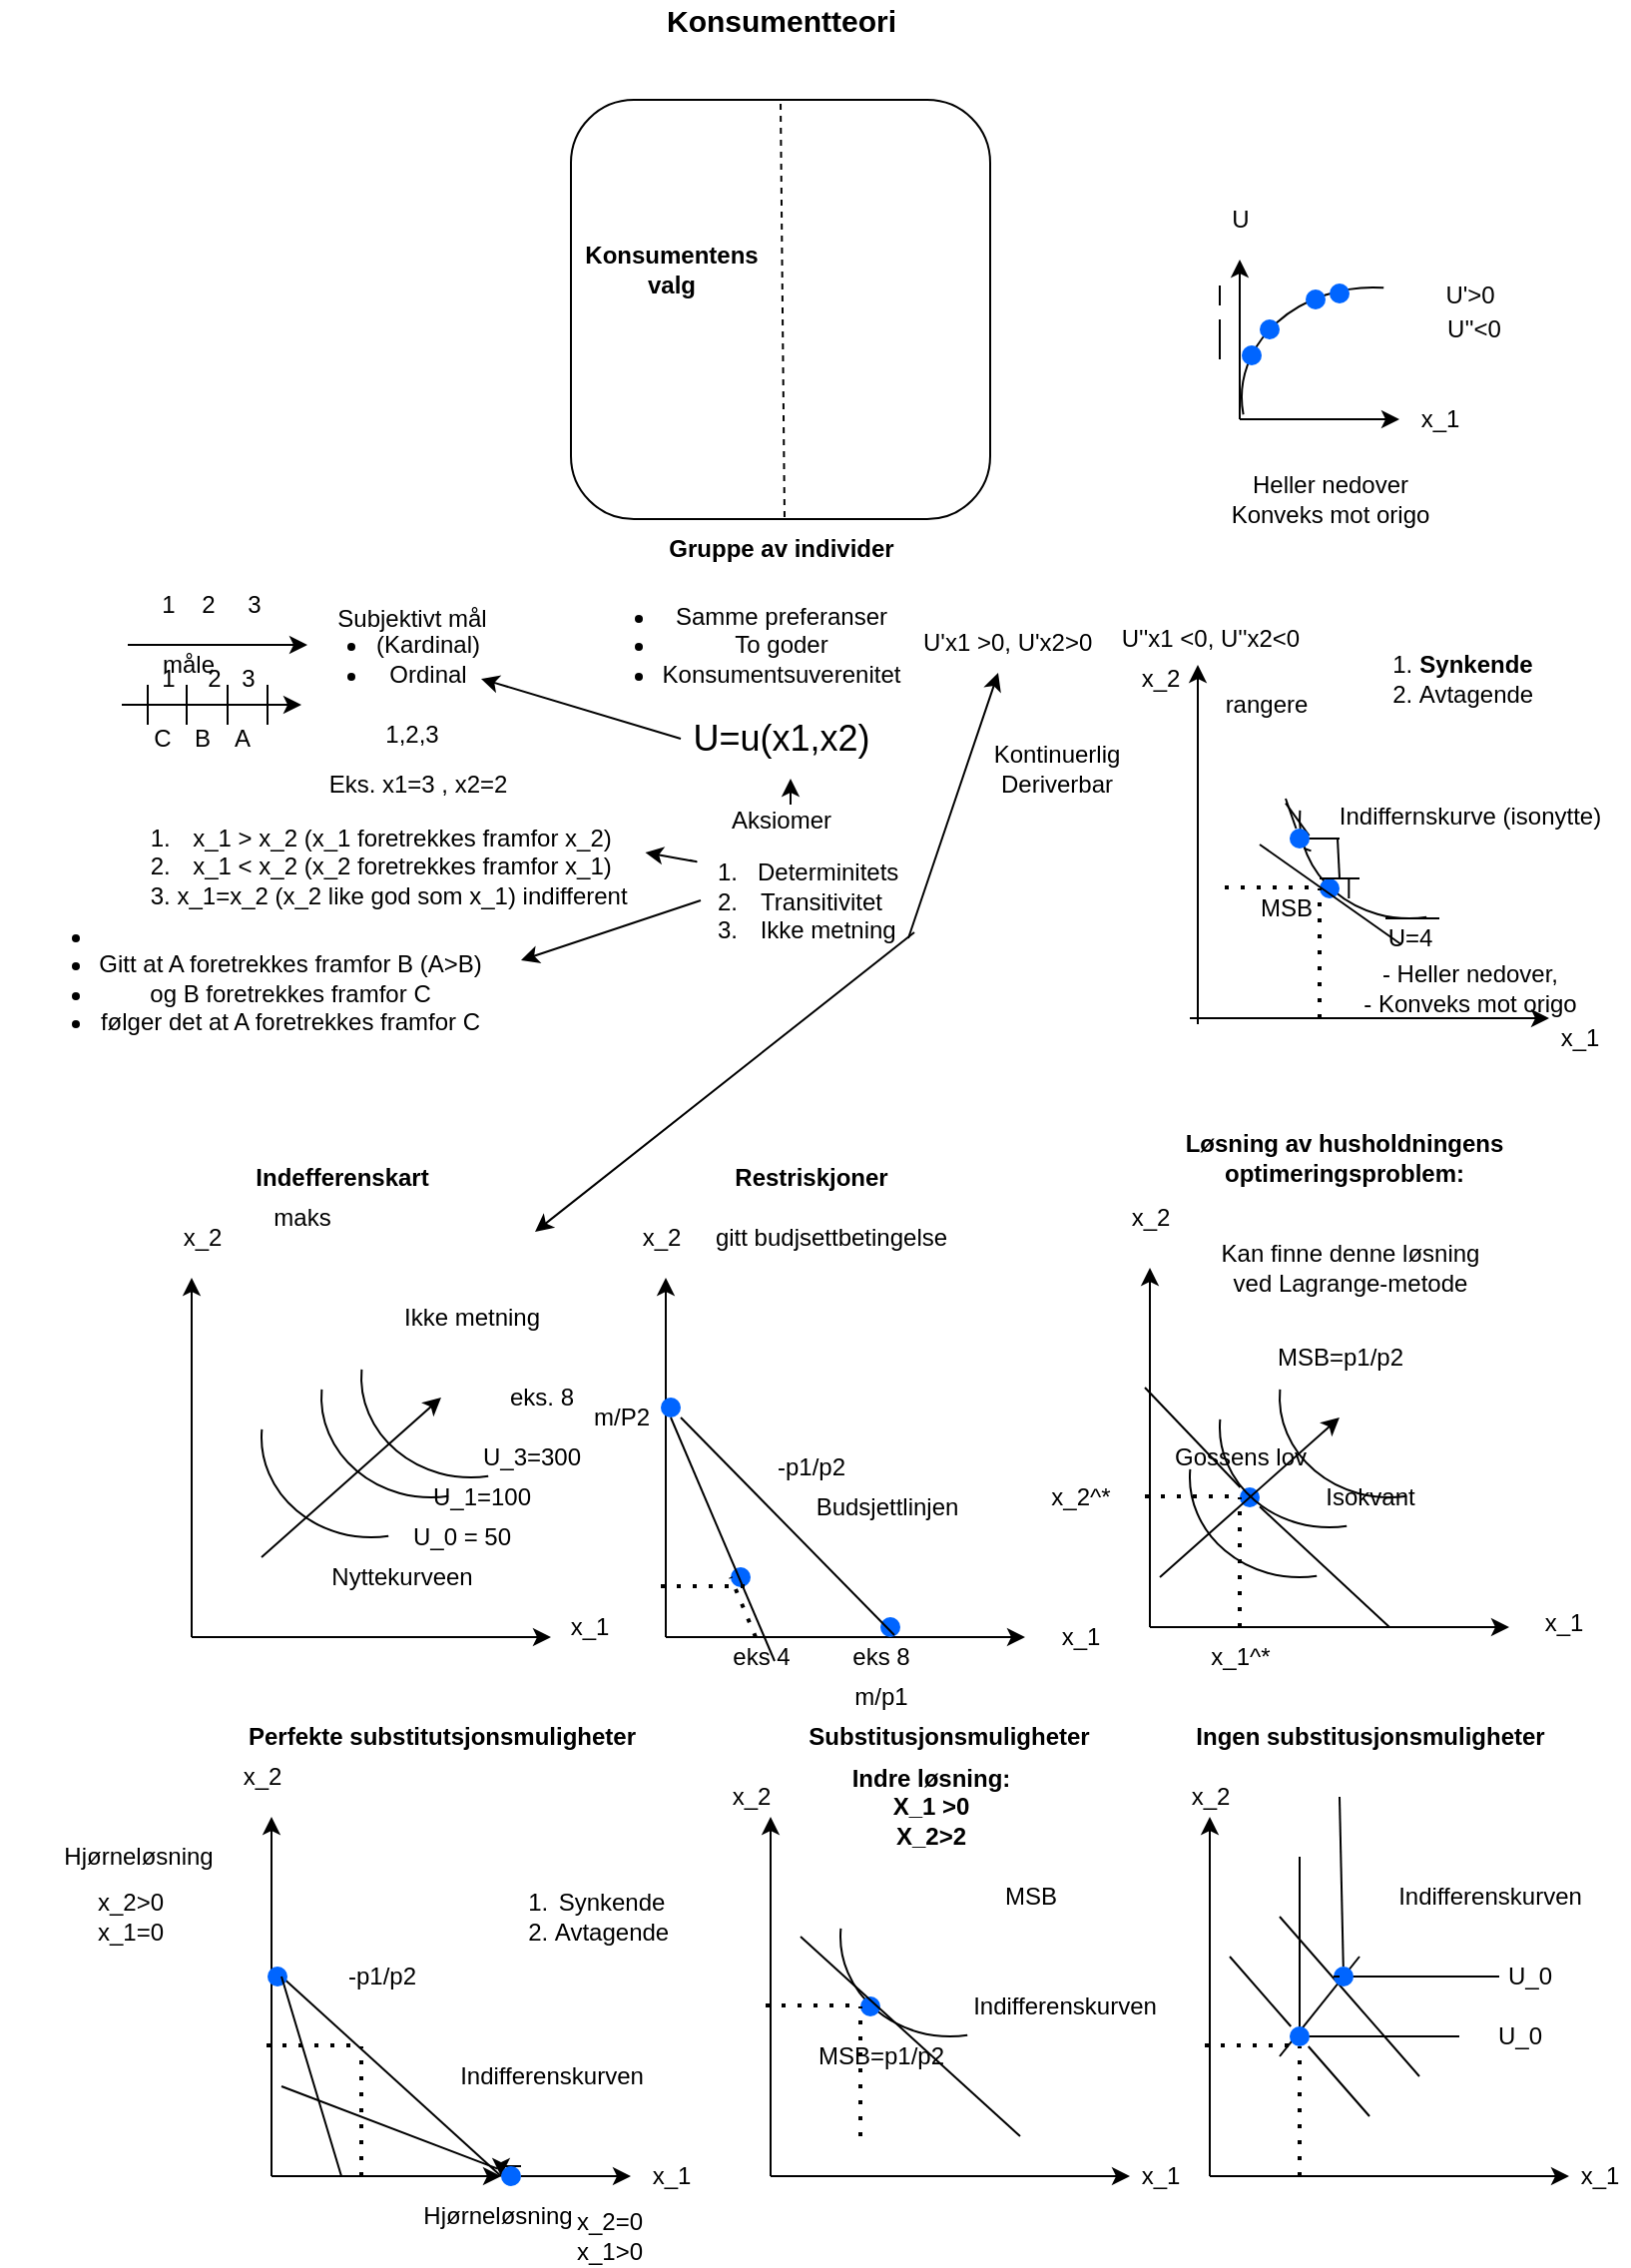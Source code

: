 <mxfile version="13.9.9" type="device"><diagram id="UaC9sKYSoofSCSLUNyeq" name="Page-1"><mxGraphModel dx="947" dy="573" grid="1" gridSize="10" guides="1" tooltips="1" connect="1" arrows="1" fold="1" page="1" pageScale="1" pageWidth="827" pageHeight="1169" math="0" shadow="0"><root><mxCell id="0"/><mxCell id="1" parent="0"/><mxCell id="a_rR3JhyI1j8THqwhGgr-1" value="" style="rounded=1;whiteSpace=wrap;html=1;" parent="1" vertex="1"><mxGeometry x="295" y="80" width="210" height="210" as="geometry"/></mxCell><mxCell id="CCestM9y5NQriPeMEOW7-3" value="&lt;span style=&quot;font-size: 15px&quot;&gt;&lt;b&gt;Konsumentteori&lt;/b&gt;&lt;/span&gt;" style="text;html=1;align=center;verticalAlign=middle;resizable=0;points=[];autosize=1;" parent="1" vertex="1"><mxGeometry x="335" y="30" width="130" height="20" as="geometry"/></mxCell><mxCell id="p_GAQffkMsLSsXMxCHvM-4" value="" style="endArrow=none;dashed=1;html=1;exitX=0.319;exitY=0.995;exitDx=0;exitDy=0;exitPerimeter=0;" parent="1" edge="1"><mxGeometry width="50" height="50" relative="1" as="geometry"><mxPoint x="401.99" y="288.95" as="sourcePoint"/><mxPoint x="400" y="80" as="targetPoint"/></mxGeometry></mxCell><mxCell id="BB26qhNuH2dfec5-1e5H-141" value="" style="endArrow=classic;html=1;" parent="1" edge="1"><mxGeometry width="50" height="50" relative="1" as="geometry"><mxPoint x="105" y="850" as="sourcePoint"/><mxPoint x="105" y="670" as="targetPoint"/></mxGeometry></mxCell><mxCell id="BB26qhNuH2dfec5-1e5H-142" value="" style="endArrow=classic;html=1;" parent="1" edge="1"><mxGeometry width="50" height="50" relative="1" as="geometry"><mxPoint x="105" y="850" as="sourcePoint"/><mxPoint x="285" y="850" as="targetPoint"/></mxGeometry></mxCell><mxCell id="BB26qhNuH2dfec5-1e5H-151" value="" style="verticalLabelPosition=bottom;verticalAlign=top;html=1;shape=mxgraph.basic.arc;startAngle=0.975;endAngle=0.263;rotation=-180;" parent="1" vertex="1"><mxGeometry x="140" y="700" width="110" height="100" as="geometry"/></mxCell><mxCell id="BB26qhNuH2dfec5-1e5H-159" value="Nyttekurveen" style="text;html=1;align=center;verticalAlign=middle;resizable=0;points=[];autosize=1;" parent="1" vertex="1"><mxGeometry x="165" y="810" width="90" height="20" as="geometry"/></mxCell><mxCell id="PLF1WxUxQXAMDJQwMFFS-1" value="&lt;b&gt;Konsumentens&lt;br&gt;valg&lt;/b&gt;" style="text;html=1;align=center;verticalAlign=middle;resizable=0;points=[];autosize=1;" parent="1" vertex="1"><mxGeometry x="295" y="150" width="100" height="30" as="geometry"/></mxCell><mxCell id="4XKA7Gyi9LwlTFcDRiL5-1" value="" style="endArrow=classic;html=1;" parent="1" edge="1"><mxGeometry width="50" height="50" relative="1" as="geometry"><mxPoint x="342.5" y="850" as="sourcePoint"/><mxPoint x="342.5" y="670" as="targetPoint"/></mxGeometry></mxCell><mxCell id="4XKA7Gyi9LwlTFcDRiL5-2" value="" style="endArrow=classic;html=1;" parent="1" edge="1"><mxGeometry width="50" height="50" relative="1" as="geometry"><mxPoint x="342.5" y="850" as="sourcePoint"/><mxPoint x="522.5" y="850" as="targetPoint"/></mxGeometry></mxCell><mxCell id="4XKA7Gyi9LwlTFcDRiL5-5" value="" style="shape=ellipse;fillColor=#0065FF;strokeColor=none;html=1" parent="1" vertex="1"><mxGeometry x="375" y="815" width="10" height="10" as="geometry"/></mxCell><mxCell id="4XKA7Gyi9LwlTFcDRiL5-7" value="" style="endArrow=none;dashed=1;html=1;dashPattern=1 3;strokeWidth=2;entryX=0;entryY=0.5;entryDx=0;entryDy=0;" parent="1" target="4XKA7Gyi9LwlTFcDRiL5-5" edge="1"><mxGeometry width="50" height="50" relative="1" as="geometry"><mxPoint x="387.5" y="850" as="sourcePoint"/><mxPoint x="387.5" y="820" as="targetPoint"/></mxGeometry></mxCell><mxCell id="4XKA7Gyi9LwlTFcDRiL5-8" value="" style="endArrow=none;dashed=1;html=1;dashPattern=1 3;strokeWidth=2;" parent="1" edge="1"><mxGeometry width="50" height="50" relative="1" as="geometry"><mxPoint x="340" y="824.5" as="sourcePoint"/><mxPoint x="385" y="824.5" as="targetPoint"/></mxGeometry></mxCell><mxCell id="4XKA7Gyi9LwlTFcDRiL5-9" value="Budsjettlinjen" style="text;html=1;align=center;verticalAlign=middle;resizable=0;points=[];autosize=1;" parent="1" vertex="1"><mxGeometry x="407.5" y="775" width="90" height="20" as="geometry"/></mxCell><mxCell id="4XKA7Gyi9LwlTFcDRiL5-20" value="" style="endArrow=classic;html=1;" parent="1" edge="1"><mxGeometry width="50" height="50" relative="1" as="geometry"><mxPoint x="585" y="845" as="sourcePoint"/><mxPoint x="585" y="665" as="targetPoint"/></mxGeometry></mxCell><mxCell id="4XKA7Gyi9LwlTFcDRiL5-21" value="" style="endArrow=classic;html=1;" parent="1" edge="1"><mxGeometry width="50" height="50" relative="1" as="geometry"><mxPoint x="585" y="845" as="sourcePoint"/><mxPoint x="765" y="845" as="targetPoint"/></mxGeometry></mxCell><mxCell id="4XKA7Gyi9LwlTFcDRiL5-23" value="" style="endArrow=none;html=1;" parent="1" source="4XKA7Gyi9LwlTFcDRiL5-24" edge="1"><mxGeometry width="50" height="50" relative="1" as="geometry"><mxPoint x="582.5" y="725" as="sourcePoint"/><mxPoint x="705" y="845" as="targetPoint"/></mxGeometry></mxCell><mxCell id="4XKA7Gyi9LwlTFcDRiL5-24" value="" style="shape=ellipse;fillColor=#0065FF;strokeColor=none;html=1" parent="1" vertex="1"><mxGeometry x="630" y="775" width="10" height="10" as="geometry"/></mxCell><mxCell id="4XKA7Gyi9LwlTFcDRiL5-25" value="" style="endArrow=none;html=1;" parent="1" target="4XKA7Gyi9LwlTFcDRiL5-24" edge="1"><mxGeometry width="50" height="50" relative="1" as="geometry"><mxPoint x="582.5" y="725" as="sourcePoint"/><mxPoint x="705" y="845" as="targetPoint"/></mxGeometry></mxCell><mxCell id="4XKA7Gyi9LwlTFcDRiL5-26" value="" style="endArrow=none;dashed=1;html=1;dashPattern=1 3;strokeWidth=2;entryX=0;entryY=0.5;entryDx=0;entryDy=0;" parent="1" target="4XKA7Gyi9LwlTFcDRiL5-24" edge="1"><mxGeometry width="50" height="50" relative="1" as="geometry"><mxPoint x="630" y="845" as="sourcePoint"/><mxPoint x="630" y="815" as="targetPoint"/></mxGeometry></mxCell><mxCell id="4XKA7Gyi9LwlTFcDRiL5-27" value="" style="endArrow=none;dashed=1;html=1;dashPattern=1 3;strokeWidth=2;" parent="1" edge="1"><mxGeometry width="50" height="50" relative="1" as="geometry"><mxPoint x="582.5" y="779.5" as="sourcePoint"/><mxPoint x="627.5" y="779.5" as="targetPoint"/></mxGeometry></mxCell><mxCell id="4XKA7Gyi9LwlTFcDRiL5-28" value="Isokvant" style="text;html=1;align=center;verticalAlign=middle;resizable=0;points=[];autosize=1;" parent="1" vertex="1"><mxGeometry x="665" y="770" width="60" height="20" as="geometry"/></mxCell><mxCell id="4XKA7Gyi9LwlTFcDRiL5-30" value="" style="verticalLabelPosition=bottom;verticalAlign=top;html=1;shape=mxgraph.basic.arc;startAngle=0.975;endAngle=0.263;rotation=-180;" parent="1" vertex="1"><mxGeometry x="620" y="695" width="110" height="100" as="geometry"/></mxCell><mxCell id="4XKA7Gyi9LwlTFcDRiL5-31" value="x_1" style="text;html=1;align=center;verticalAlign=middle;resizable=0;points=[];autosize=1;" parent="1" vertex="1"><mxGeometry x="289" y="835" width="30" height="20" as="geometry"/></mxCell><mxCell id="4XKA7Gyi9LwlTFcDRiL5-32" value="x_2" style="text;html=1;align=center;verticalAlign=middle;resizable=0;points=[];autosize=1;" parent="1" vertex="1"><mxGeometry x="95" y="640" width="30" height="20" as="geometry"/></mxCell><mxCell id="4XKA7Gyi9LwlTFcDRiL5-33" value="x_1" style="text;html=1;align=center;verticalAlign=middle;resizable=0;points=[];autosize=1;" parent="1" vertex="1"><mxGeometry x="535" y="840" width="30" height="20" as="geometry"/></mxCell><mxCell id="4XKA7Gyi9LwlTFcDRiL5-34" value="x_2" style="text;html=1;align=center;verticalAlign=middle;resizable=0;points=[];autosize=1;" parent="1" vertex="1"><mxGeometry x="325" y="640" width="30" height="20" as="geometry"/></mxCell><mxCell id="4XKA7Gyi9LwlTFcDRiL5-35" value="x_1" style="text;html=1;align=center;verticalAlign=middle;resizable=0;points=[];autosize=1;" parent="1" vertex="1"><mxGeometry x="777" y="833" width="30" height="20" as="geometry"/></mxCell><mxCell id="4XKA7Gyi9LwlTFcDRiL5-36" value="x_2" style="text;html=1;align=center;verticalAlign=middle;resizable=0;points=[];autosize=1;" parent="1" vertex="1"><mxGeometry x="570" y="630" width="30" height="20" as="geometry"/></mxCell><mxCell id="XbiknbPwbnTHHxZ_gotD-1" value="&lt;font style=&quot;font-size: 18px&quot;&gt;U=u(x1,x2)&lt;/font&gt;" style="text;html=1;align=center;verticalAlign=middle;resizable=0;points=[];autosize=1;" parent="1" vertex="1"><mxGeometry x="349.5" y="390" width="100" height="20" as="geometry"/></mxCell><mxCell id="XbiknbPwbnTHHxZ_gotD-6" value="&lt;div&gt;Aksiomer&lt;/div&gt;&lt;ol&gt;&lt;li&gt;&amp;nbsp; Determinitets&lt;/li&gt;&lt;li&gt;Transitivitet&lt;/li&gt;&lt;li&gt;&amp;nbsp; Ikke metning&lt;/li&gt;&lt;/ol&gt;" style="text;html=1;align=center;verticalAlign=middle;resizable=0;points=[];autosize=1;" parent="1" vertex="1"><mxGeometry x="334.5" y="429" width="130" height="90" as="geometry"/></mxCell><mxCell id="XbiknbPwbnTHHxZ_gotD-7" value="&lt;ul&gt;&lt;li&gt;(Kardinal)&lt;/li&gt;&lt;li&gt;Ordinal&lt;/li&gt;&lt;/ul&gt;" style="text;html=1;align=center;verticalAlign=middle;resizable=0;points=[];autosize=1;" parent="1" vertex="1"><mxGeometry x="148" y="330" width="110" height="60" as="geometry"/></mxCell><mxCell id="XbiknbPwbnTHHxZ_gotD-8" value="U'x1 &amp;gt;0, U'x2&amp;gt;0&amp;nbsp;" style="text;html=1;align=center;verticalAlign=middle;resizable=0;points=[];autosize=1;" parent="1" vertex="1"><mxGeometry x="465" y="342" width="100" height="20" as="geometry"/></mxCell><mxCell id="XbiknbPwbnTHHxZ_gotD-10" value="U''x1 &amp;lt;0, U''x2&amp;lt;0" style="text;html=1;align=center;verticalAlign=middle;resizable=0;points=[];autosize=1;" parent="1" vertex="1"><mxGeometry x="565" y="340" width="100" height="20" as="geometry"/></mxCell><mxCell id="XbiknbPwbnTHHxZ_gotD-11" value="" style="endArrow=classic;html=1;" parent="1" edge="1"><mxGeometry width="50" height="50" relative="1" as="geometry"><mxPoint x="395" y="1120" as="sourcePoint"/><mxPoint x="395" y="940" as="targetPoint"/></mxGeometry></mxCell><mxCell id="XbiknbPwbnTHHxZ_gotD-12" value="" style="endArrow=classic;html=1;" parent="1" edge="1"><mxGeometry width="50" height="50" relative="1" as="geometry"><mxPoint x="395" y="1120" as="sourcePoint"/><mxPoint x="575" y="1120" as="targetPoint"/></mxGeometry></mxCell><mxCell id="XbiknbPwbnTHHxZ_gotD-13" value="" style="verticalLabelPosition=bottom;verticalAlign=top;html=1;shape=mxgraph.basic.arc;startAngle=0.975;endAngle=0.263;rotation=-180;" parent="1" vertex="1"><mxGeometry x="430" y="950" width="110" height="100" as="geometry"/></mxCell><mxCell id="XbiknbPwbnTHHxZ_gotD-14" value="" style="shape=ellipse;fillColor=#0065FF;strokeColor=none;html=1" parent="1" vertex="1"><mxGeometry x="440" y="1030" width="10" height="10" as="geometry"/></mxCell><mxCell id="XbiknbPwbnTHHxZ_gotD-15" value="" style="endArrow=none;dashed=1;html=1;dashPattern=1 3;strokeWidth=2;entryX=0;entryY=0.5;entryDx=0;entryDy=0;" parent="1" target="XbiknbPwbnTHHxZ_gotD-14" edge="1"><mxGeometry width="50" height="50" relative="1" as="geometry"><mxPoint x="440" y="1100" as="sourcePoint"/><mxPoint x="440" y="1070" as="targetPoint"/></mxGeometry></mxCell><mxCell id="XbiknbPwbnTHHxZ_gotD-16" value="" style="endArrow=none;dashed=1;html=1;dashPattern=1 3;strokeWidth=2;" parent="1" edge="1"><mxGeometry width="50" height="50" relative="1" as="geometry"><mxPoint x="392.5" y="1034.5" as="sourcePoint"/><mxPoint x="437.5" y="1034.5" as="targetPoint"/></mxGeometry></mxCell><mxCell id="XbiknbPwbnTHHxZ_gotD-36" value="MSB" style="text;html=1;align=center;verticalAlign=middle;resizable=0;points=[];autosize=1;" parent="1" vertex="1"><mxGeometry x="505" y="970" width="40" height="20" as="geometry"/></mxCell><mxCell id="XbiknbPwbnTHHxZ_gotD-37" value="&lt;ol&gt;&lt;li&gt;Synkende&lt;/li&gt;&lt;li&gt;Avtagende&lt;/li&gt;&lt;/ol&gt;" style="text;html=1;align=center;verticalAlign=middle;resizable=0;points=[];autosize=1;" parent="1" vertex="1"><mxGeometry x="240" y="960" width="110" height="60" as="geometry"/></mxCell><mxCell id="-LP08gUiZVDLCZ0sTBLg-1" value="&lt;b&gt;Gruppe av individer&lt;/b&gt;" style="text;html=1;align=center;verticalAlign=middle;resizable=0;points=[];autosize=1;" parent="1" vertex="1"><mxGeometry x="335" y="295" width="130" height="20" as="geometry"/></mxCell><mxCell id="-LP08gUiZVDLCZ0sTBLg-6" value="" style="endArrow=classic;html=1;" parent="1" edge="1"><mxGeometry width="50" height="50" relative="1" as="geometry"><mxPoint x="73" y="353" as="sourcePoint"/><mxPoint x="163" y="353" as="targetPoint"/></mxGeometry></mxCell><mxCell id="-LP08gUiZVDLCZ0sTBLg-7" value="" style="endArrow=classic;html=1;" parent="1" edge="1"><mxGeometry width="50" height="50" relative="1" as="geometry"><mxPoint x="70" y="383" as="sourcePoint"/><mxPoint x="160" y="383" as="targetPoint"/></mxGeometry></mxCell><mxCell id="-LP08gUiZVDLCZ0sTBLg-8" value="måle" style="text;html=1;align=center;verticalAlign=middle;resizable=0;points=[];autosize=1;" parent="1" vertex="1"><mxGeometry x="83" y="353" width="40" height="20" as="geometry"/></mxCell><mxCell id="-LP08gUiZVDLCZ0sTBLg-9" value="rangere" style="text;html=1;align=center;verticalAlign=middle;resizable=0;points=[];autosize=1;" parent="1" vertex="1"><mxGeometry x="613" y="373" width="60" height="20" as="geometry"/></mxCell><mxCell id="-LP08gUiZVDLCZ0sTBLg-10" value="" style="endArrow=none;html=1;" parent="1" edge="1"><mxGeometry width="50" height="50" relative="1" as="geometry"><mxPoint x="83" y="393" as="sourcePoint"/><mxPoint x="83" y="373" as="targetPoint"/></mxGeometry></mxCell><mxCell id="-LP08gUiZVDLCZ0sTBLg-12" value="" style="endArrow=none;html=1;" parent="1" edge="1"><mxGeometry width="50" height="50" relative="1" as="geometry"><mxPoint x="102.5" y="393" as="sourcePoint"/><mxPoint x="102.5" y="373" as="targetPoint"/></mxGeometry></mxCell><mxCell id="-LP08gUiZVDLCZ0sTBLg-13" value="" style="endArrow=none;html=1;" parent="1" edge="1"><mxGeometry width="50" height="50" relative="1" as="geometry"><mxPoint x="123" y="393" as="sourcePoint"/><mxPoint x="123" y="373" as="targetPoint"/></mxGeometry></mxCell><mxCell id="-LP08gUiZVDLCZ0sTBLg-14" value="" style="endArrow=none;html=1;" parent="1" edge="1"><mxGeometry width="50" height="50" relative="1" as="geometry"><mxPoint x="143" y="393" as="sourcePoint"/><mxPoint x="143" y="373" as="targetPoint"/></mxGeometry></mxCell><mxCell id="-LP08gUiZVDLCZ0sTBLg-15" value="" style="endArrow=classic;html=1;" parent="1" edge="1"><mxGeometry width="50" height="50" relative="1" as="geometry"><mxPoint x="405" y="433" as="sourcePoint"/><mxPoint x="405" y="420" as="targetPoint"/></mxGeometry></mxCell><mxCell id="s_-kA53rzrBNilVVoUt5-2" value="1" style="text;html=1;align=center;verticalAlign=middle;resizable=0;points=[];autosize=1;" parent="1" vertex="1"><mxGeometry x="83" y="360" width="20" height="20" as="geometry"/></mxCell><mxCell id="s_-kA53rzrBNilVVoUt5-4" value="2" style="text;html=1;align=center;verticalAlign=middle;resizable=0;points=[];autosize=1;" parent="1" vertex="1"><mxGeometry x="106" y="360" width="20" height="20" as="geometry"/></mxCell><mxCell id="s_-kA53rzrBNilVVoUt5-5" value="3" style="text;html=1;align=center;verticalAlign=middle;resizable=0;points=[];autosize=1;" parent="1" vertex="1"><mxGeometry x="123" y="360" width="20" height="20" as="geometry"/></mxCell><mxCell id="s_-kA53rzrBNilVVoUt5-6" value="1" style="text;html=1;align=center;verticalAlign=middle;resizable=0;points=[];autosize=1;" parent="1" vertex="1"><mxGeometry x="83" y="323" width="20" height="20" as="geometry"/></mxCell><mxCell id="s_-kA53rzrBNilVVoUt5-7" value="2" style="text;html=1;align=center;verticalAlign=middle;resizable=0;points=[];autosize=1;" parent="1" vertex="1"><mxGeometry x="103" y="323" width="20" height="20" as="geometry"/></mxCell><mxCell id="s_-kA53rzrBNilVVoUt5-8" value="3" style="text;html=1;align=center;verticalAlign=middle;resizable=0;points=[];autosize=1;" parent="1" vertex="1"><mxGeometry x="126" y="323" width="20" height="20" as="geometry"/></mxCell><mxCell id="s_-kA53rzrBNilVVoUt5-9" value="Subjektivt mål" style="text;html=1;align=center;verticalAlign=middle;resizable=0;points=[];autosize=1;" parent="1" vertex="1"><mxGeometry x="170" y="330" width="90" height="20" as="geometry"/></mxCell><mxCell id="s_-kA53rzrBNilVVoUt5-11" value="&lt;b&gt;Indefferenskart&lt;/b&gt;" style="text;html=1;align=center;verticalAlign=middle;resizable=0;points=[];autosize=1;" parent="1" vertex="1"><mxGeometry x="130" y="610" width="100" height="20" as="geometry"/></mxCell><mxCell id="s_-kA53rzrBNilVVoUt5-12" value="" style="verticalLabelPosition=bottom;verticalAlign=top;html=1;shape=mxgraph.basic.arc;startAngle=0.975;endAngle=0.263;rotation=-180;" parent="1" vertex="1"><mxGeometry x="170" y="680" width="110" height="100" as="geometry"/></mxCell><mxCell id="s_-kA53rzrBNilVVoUt5-13" value="" style="verticalLabelPosition=bottom;verticalAlign=top;html=1;shape=mxgraph.basic.arc;startAngle=0.975;endAngle=0.263;rotation=-180;" parent="1" vertex="1"><mxGeometry x="190" y="670" width="110" height="100" as="geometry"/></mxCell><mxCell id="s_-kA53rzrBNilVVoUt5-14" value="" style="endArrow=classic;html=1;" parent="1" edge="1"><mxGeometry width="50" height="50" relative="1" as="geometry"><mxPoint x="140" y="810" as="sourcePoint"/><mxPoint x="230" y="730" as="targetPoint"/></mxGeometry></mxCell><mxCell id="s_-kA53rzrBNilVVoUt5-15" value="Ikke metning" style="text;html=1;align=center;verticalAlign=middle;resizable=0;points=[];autosize=1;" parent="1" vertex="1"><mxGeometry x="205" y="680" width="80" height="20" as="geometry"/></mxCell><mxCell id="s_-kA53rzrBNilVVoUt5-18" value="" style="verticalLabelPosition=bottom;verticalAlign=top;html=1;shape=mxgraph.basic.arc;startAngle=0.975;endAngle=0.263;rotation=-180;" parent="1" vertex="1"><mxGeometry x="605" y="720" width="110" height="100" as="geometry"/></mxCell><mxCell id="s_-kA53rzrBNilVVoUt5-19" value="" style="endArrow=classic;html=1;" parent="1" edge="1"><mxGeometry width="50" height="50" relative="1" as="geometry"><mxPoint x="145" y="1120" as="sourcePoint"/><mxPoint x="145" y="940" as="targetPoint"/></mxGeometry></mxCell><mxCell id="s_-kA53rzrBNilVVoUt5-20" value="" style="endArrow=classic;html=1;" parent="1" source="HJZGW7oNJ_B82CwtFR0z-76" edge="1"><mxGeometry width="50" height="50" relative="1" as="geometry"><mxPoint x="145" y="1120" as="sourcePoint"/><mxPoint x="325" y="1120" as="targetPoint"/></mxGeometry></mxCell><mxCell id="s_-kA53rzrBNilVVoUt5-23" value="" style="endArrow=none;dashed=1;html=1;dashPattern=1 3;strokeWidth=2;entryX=0;entryY=0.5;entryDx=0;entryDy=0;" parent="1" edge="1"><mxGeometry width="50" height="50" relative="1" as="geometry"><mxPoint x="190" y="1120" as="sourcePoint"/><mxPoint x="190" y="1055" as="targetPoint"/></mxGeometry></mxCell><mxCell id="s_-kA53rzrBNilVVoUt5-24" value="" style="endArrow=none;dashed=1;html=1;dashPattern=1 3;strokeWidth=2;" parent="1" edge="1"><mxGeometry width="50" height="50" relative="1" as="geometry"><mxPoint x="142.5" y="1054.5" as="sourcePoint"/><mxPoint x="187.5" y="1054.5" as="targetPoint"/></mxGeometry></mxCell><mxCell id="s_-kA53rzrBNilVVoUt5-35" value="" style="endArrow=classic;html=1;" parent="1" edge="1"><mxGeometry width="50" height="50" relative="1" as="geometry"><mxPoint x="615" y="1120" as="sourcePoint"/><mxPoint x="615" y="940" as="targetPoint"/></mxGeometry></mxCell><mxCell id="s_-kA53rzrBNilVVoUt5-36" value="" style="endArrow=classic;html=1;" parent="1" edge="1"><mxGeometry width="50" height="50" relative="1" as="geometry"><mxPoint x="615" y="1120" as="sourcePoint"/><mxPoint x="795" y="1120" as="targetPoint"/></mxGeometry></mxCell><mxCell id="s_-kA53rzrBNilVVoUt5-39" value="" style="endArrow=none;dashed=1;html=1;dashPattern=1 3;strokeWidth=2;entryX=0;entryY=0.5;entryDx=0;entryDy=0;" parent="1" edge="1"><mxGeometry width="50" height="50" relative="1" as="geometry"><mxPoint x="660" y="1120" as="sourcePoint"/><mxPoint x="660" y="1055" as="targetPoint"/></mxGeometry></mxCell><mxCell id="s_-kA53rzrBNilVVoUt5-40" value="" style="endArrow=none;dashed=1;html=1;dashPattern=1 3;strokeWidth=2;" parent="1" edge="1"><mxGeometry width="50" height="50" relative="1" as="geometry"><mxPoint x="612.5" y="1054.5" as="sourcePoint"/><mxPoint x="657.5" y="1054.5" as="targetPoint"/></mxGeometry></mxCell><mxCell id="s_-kA53rzrBNilVVoUt5-51" value="" style="endArrow=none;html=1;" parent="1" edge="1"><mxGeometry width="50" height="50" relative="1" as="geometry"><mxPoint x="150" y="1020" as="sourcePoint"/><mxPoint x="260" y="1120" as="targetPoint"/></mxGeometry></mxCell><mxCell id="s_-kA53rzrBNilVVoUt5-52" value="" style="endArrow=none;html=1;" parent="1" edge="1"><mxGeometry width="50" height="50" relative="1" as="geometry"><mxPoint x="660" y="1050" as="sourcePoint"/><mxPoint x="660" y="960" as="targetPoint"/></mxGeometry></mxCell><mxCell id="s_-kA53rzrBNilVVoUt5-53" value="" style="endArrow=none;html=1;" parent="1" edge="1"><mxGeometry width="50" height="50" relative="1" as="geometry"><mxPoint x="660" y="1050" as="sourcePoint"/><mxPoint x="740" y="1050" as="targetPoint"/></mxGeometry></mxCell><mxCell id="s_-kA53rzrBNilVVoUt5-54" value="Perfekte substitutsjonsmuligheter" style="text;html=1;align=center;verticalAlign=middle;resizable=0;points=[];autosize=1;fontStyle=1" parent="1" vertex="1"><mxGeometry x="125" y="890" width="210" height="20" as="geometry"/></mxCell><mxCell id="s_-kA53rzrBNilVVoUt5-55" value="Ingen substitusjonsmuligheter" style="text;html=1;align=center;verticalAlign=middle;resizable=0;points=[];autosize=1;fontStyle=1" parent="1" vertex="1"><mxGeometry x="600" y="890" width="190" height="20" as="geometry"/></mxCell><mxCell id="s_-kA53rzrBNilVVoUt5-56" value="&lt;b&gt;Substitusjonsmuligheter&lt;/b&gt;" style="text;html=1;align=center;verticalAlign=middle;resizable=0;points=[];autosize=1;" parent="1" vertex="1"><mxGeometry x="404" y="890" width="160" height="20" as="geometry"/></mxCell><mxCell id="s_-kA53rzrBNilVVoUt5-59" value="- Heller nedover,&lt;br&gt;- Konveks mot origo" style="text;html=1;align=center;verticalAlign=middle;resizable=0;points=[];autosize=1;" parent="1" vertex="1"><mxGeometry x="685" y="510" width="120" height="30" as="geometry"/></mxCell><mxCell id="IiH63aVn_aC2bV47zCIp-1" value="" style="endArrow=classic;html=1;" parent="1" edge="1"><mxGeometry width="50" height="50" relative="1" as="geometry"><mxPoint x="609" y="543" as="sourcePoint"/><mxPoint x="609" y="363" as="targetPoint"/></mxGeometry></mxCell><mxCell id="IiH63aVn_aC2bV47zCIp-2" value="" style="endArrow=classic;html=1;" parent="1" edge="1"><mxGeometry width="50" height="50" relative="1" as="geometry"><mxPoint x="605" y="540" as="sourcePoint"/><mxPoint x="785" y="540" as="targetPoint"/></mxGeometry></mxCell><mxCell id="IiH63aVn_aC2bV47zCIp-3" value="" style="verticalLabelPosition=bottom;verticalAlign=top;html=1;shape=mxgraph.basic.arc;startAngle=0.975;endAngle=0.263;rotation=-180;" parent="1" vertex="1"><mxGeometry x="660" y="390" width="110" height="100" as="geometry"/></mxCell><mxCell id="IiH63aVn_aC2bV47zCIp-4" value="" style="shape=ellipse;fillColor=#0065FF;strokeColor=none;html=1" parent="1" vertex="1"><mxGeometry x="670" y="470" width="10" height="10" as="geometry"/></mxCell><mxCell id="IiH63aVn_aC2bV47zCIp-5" value="" style="endArrow=none;dashed=1;html=1;dashPattern=1 3;strokeWidth=2;entryX=0;entryY=0.5;entryDx=0;entryDy=0;" parent="1" target="IiH63aVn_aC2bV47zCIp-4" edge="1"><mxGeometry width="50" height="50" relative="1" as="geometry"><mxPoint x="670" y="540" as="sourcePoint"/><mxPoint x="670" y="510" as="targetPoint"/></mxGeometry></mxCell><mxCell id="IiH63aVn_aC2bV47zCIp-6" value="" style="endArrow=none;dashed=1;html=1;dashPattern=1 3;strokeWidth=2;" parent="1" edge="1"><mxGeometry width="50" height="50" relative="1" as="geometry"><mxPoint x="622.5" y="474.5" as="sourcePoint"/><mxPoint x="667.5" y="474.5" as="targetPoint"/></mxGeometry></mxCell><mxCell id="IiH63aVn_aC2bV47zCIp-7" value="Indiffernskurve (isonytte)" style="text;html=1;align=center;verticalAlign=middle;resizable=0;points=[];autosize=1;" parent="1" vertex="1"><mxGeometry x="670" y="429" width="150" height="20" as="geometry"/></mxCell><mxCell id="IiH63aVn_aC2bV47zCIp-9" value="" style="endArrow=none;html=1;exitX=1;exitY=0;exitDx=0;exitDy=0;" parent="1" source="IiH63aVn_aC2bV47zCIp-4" edge="1"><mxGeometry width="50" height="50" relative="1" as="geometry"><mxPoint x="679" y="460" as="sourcePoint"/><mxPoint x="679" y="450" as="targetPoint"/></mxGeometry></mxCell><mxCell id="IiH63aVn_aC2bV47zCIp-10" value="" style="endArrow=none;html=1;" parent="1" target="HJZGW7oNJ_B82CwtFR0z-48" edge="1"><mxGeometry width="50" height="50" relative="1" as="geometry"><mxPoint x="653" y="430" as="sourcePoint"/><mxPoint x="673" y="430" as="targetPoint"/></mxGeometry></mxCell><mxCell id="IiH63aVn_aC2bV47zCIp-12" value="" style="endArrow=none;html=1;" parent="1" edge="1"><mxGeometry width="50" height="50" relative="1" as="geometry"><mxPoint x="660" y="450" as="sourcePoint"/><mxPoint x="680" y="450" as="targetPoint"/></mxGeometry></mxCell><mxCell id="IiH63aVn_aC2bV47zCIp-13" value="" style="endArrow=none;html=1;" parent="1" edge="1"><mxGeometry width="50" height="50" relative="1" as="geometry"><mxPoint x="684.67" y="480" as="sourcePoint"/><mxPoint x="684.67" y="470" as="targetPoint"/></mxGeometry></mxCell><mxCell id="IiH63aVn_aC2bV47zCIp-14" value="" style="endArrow=none;html=1;" parent="1" edge="1"><mxGeometry width="50" height="50" relative="1" as="geometry"><mxPoint x="670" y="470" as="sourcePoint"/><mxPoint x="690" y="470" as="targetPoint"/></mxGeometry></mxCell><mxCell id="IiH63aVn_aC2bV47zCIp-15" value="MSB" style="text;html=1;align=center;verticalAlign=middle;resizable=0;points=[];autosize=1;" parent="1" vertex="1"><mxGeometry x="633" y="475" width="40" height="20" as="geometry"/></mxCell><mxCell id="IiH63aVn_aC2bV47zCIp-16" value="&lt;ol&gt;&lt;li&gt;&lt;b&gt;Synkende&lt;/b&gt;&lt;/li&gt;&lt;li&gt;Avtagende&lt;/li&gt;&lt;/ol&gt;" style="text;html=1;align=center;verticalAlign=middle;resizable=0;points=[];autosize=1;" parent="1" vertex="1"><mxGeometry x="673" y="340" width="110" height="60" as="geometry"/></mxCell><mxCell id="IiH63aVn_aC2bV47zCIp-17" value="Heller nedover&lt;br&gt;Konveks mot origo" style="text;html=1;align=center;verticalAlign=middle;resizable=0;points=[];autosize=1;" parent="1" vertex="1"><mxGeometry x="620" y="265" width="110" height="30" as="geometry"/></mxCell><mxCell id="IiH63aVn_aC2bV47zCIp-19" value="Restriskjoner" style="text;html=1;align=center;verticalAlign=middle;resizable=0;points=[];autosize=1;fontStyle=1" parent="1" vertex="1"><mxGeometry x="370" y="610" width="90" height="20" as="geometry"/></mxCell><mxCell id="IiH63aVn_aC2bV47zCIp-20" value="&lt;b&gt;Løsning av husholdningens&lt;br&gt;optimeringsproblem:&lt;/b&gt;" style="text;html=1;align=center;verticalAlign=middle;resizable=0;points=[];autosize=1;" parent="1" vertex="1"><mxGeometry x="597" y="595" width="170" height="30" as="geometry"/></mxCell><mxCell id="7xaysYBI2L2KE1xL7ffQ-1" value="&lt;ul&gt;&lt;li&gt;Samme preferanser&lt;/li&gt;&lt;li&gt;To goder&lt;/li&gt;&lt;li&gt;Konsumentsuverenitet&lt;/li&gt;&lt;/ul&gt;" style="text;html=1;align=center;verticalAlign=middle;resizable=0;points=[];autosize=1;" parent="1" vertex="1"><mxGeometry x="295" y="318" width="170" height="70" as="geometry"/></mxCell><mxCell id="HJZGW7oNJ_B82CwtFR0z-1" value="1,2,3" style="text;html=1;align=center;verticalAlign=middle;resizable=0;points=[];autosize=1;" parent="1" vertex="1"><mxGeometry x="195" y="388" width="40" height="20" as="geometry"/></mxCell><mxCell id="HJZGW7oNJ_B82CwtFR0z-2" value="x_1" style="text;html=1;align=center;verticalAlign=middle;resizable=0;points=[];autosize=1;" parent="1" vertex="1"><mxGeometry x="785" y="540" width="30" height="20" as="geometry"/></mxCell><mxCell id="HJZGW7oNJ_B82CwtFR0z-3" value="x_2" style="text;html=1;align=center;verticalAlign=middle;resizable=0;points=[];autosize=1;" parent="1" vertex="1"><mxGeometry x="575" y="360" width="30" height="20" as="geometry"/></mxCell><mxCell id="HJZGW7oNJ_B82CwtFR0z-17" value="Eks. x1=3 , x2=2" style="text;html=1;align=center;verticalAlign=middle;resizable=0;points=[];autosize=1;" parent="1" vertex="1"><mxGeometry x="168" y="413" width="100" height="20" as="geometry"/></mxCell><mxCell id="HJZGW7oNJ_B82CwtFR0z-19" value="&lt;ol&gt;&lt;li&gt;x_1 &amp;gt; x_2 (x_1 foretrekkes framfor x_2)&lt;/li&gt;&lt;li&gt;x_1 &amp;lt; x_2 (x_2 foretrekkes framfor x_1)&lt;/li&gt;&lt;li&gt;x_1=x_2 (x_2 like god som x_1) indifferent&lt;/li&gt;&lt;/ol&gt;" style="text;html=1;align=center;verticalAlign=middle;resizable=0;points=[];autosize=1;" parent="1" vertex="1"><mxGeometry x="50" y="429" width="280" height="70" as="geometry"/></mxCell><mxCell id="HJZGW7oNJ_B82CwtFR0z-23" value="&lt;ul&gt;&lt;li&gt;&lt;br&gt;&lt;/li&gt;&lt;li&gt;Gitt at A foretrekkes framfor B (A&amp;gt;B)&lt;/li&gt;&lt;li&gt;og B foretrekkes framfor C&lt;/li&gt;&lt;li&gt;følger det at A foretrekkes framfor C&lt;/li&gt;&lt;/ul&gt;" style="text;html=1;align=center;verticalAlign=middle;resizable=0;points=[];autosize=1;" parent="1" vertex="1"><mxGeometry x="9" y="475" width="250" height="90" as="geometry"/></mxCell><mxCell id="HJZGW7oNJ_B82CwtFR0z-26" value="A" style="text;html=1;align=center;verticalAlign=middle;resizable=0;points=[];autosize=1;" parent="1" vertex="1"><mxGeometry x="120" y="390" width="20" height="20" as="geometry"/></mxCell><mxCell id="HJZGW7oNJ_B82CwtFR0z-27" value="B" style="text;html=1;align=center;verticalAlign=middle;resizable=0;points=[];autosize=1;" parent="1" vertex="1"><mxGeometry x="100" y="390" width="20" height="20" as="geometry"/></mxCell><mxCell id="HJZGW7oNJ_B82CwtFR0z-30" value="C" style="text;html=1;align=center;verticalAlign=middle;resizable=0;points=[];autosize=1;" parent="1" vertex="1"><mxGeometry x="80" y="390" width="20" height="20" as="geometry"/></mxCell><mxCell id="HJZGW7oNJ_B82CwtFR0z-31" value="Kontinuerlig&lt;br&gt;Deriverbar" style="text;html=1;align=center;verticalAlign=middle;resizable=0;points=[];autosize=1;" parent="1" vertex="1"><mxGeometry x="497.5" y="400" width="80" height="30" as="geometry"/></mxCell><mxCell id="HJZGW7oNJ_B82CwtFR0z-33" value="" style="endArrow=classic;html=1;" parent="1" edge="1"><mxGeometry width="50" height="50" relative="1" as="geometry"><mxPoint x="630" y="240" as="sourcePoint"/><mxPoint x="630" y="160" as="targetPoint"/></mxGeometry></mxCell><mxCell id="HJZGW7oNJ_B82CwtFR0z-34" value="" style="endArrow=classic;html=1;" parent="1" edge="1"><mxGeometry width="50" height="50" relative="1" as="geometry"><mxPoint x="630" y="240" as="sourcePoint"/><mxPoint x="710" y="240" as="targetPoint"/></mxGeometry></mxCell><mxCell id="HJZGW7oNJ_B82CwtFR0z-35" value="x_1" style="text;html=1;align=center;verticalAlign=middle;resizable=0;points=[];autosize=1;" parent="1" vertex="1"><mxGeometry x="715" y="230" width="30" height="20" as="geometry"/></mxCell><mxCell id="HJZGW7oNJ_B82CwtFR0z-36" value="U" style="text;html=1;align=center;verticalAlign=middle;resizable=0;points=[];autosize=1;" parent="1" vertex="1"><mxGeometry x="620" y="130" width="20" height="20" as="geometry"/></mxCell><mxCell id="HJZGW7oNJ_B82CwtFR0z-37" value="" style="verticalLabelPosition=bottom;verticalAlign=top;html=1;shape=mxgraph.basic.arc;startAngle=0.975;endAngle=0.263;rotation=-90;" parent="1" vertex="1"><mxGeometry x="641.75" y="163.25" width="110" height="131.5" as="geometry"/></mxCell><mxCell id="HJZGW7oNJ_B82CwtFR0z-38" value="U'&amp;gt;0" style="text;html=1;align=center;verticalAlign=middle;resizable=0;points=[];autosize=1;" parent="1" vertex="1"><mxGeometry x="725" y="168" width="40" height="20" as="geometry"/></mxCell><mxCell id="HJZGW7oNJ_B82CwtFR0z-39" value="U''&amp;lt;0" style="text;html=1;align=center;verticalAlign=middle;resizable=0;points=[];autosize=1;" parent="1" vertex="1"><mxGeometry x="727" y="185" width="40" height="20" as="geometry"/></mxCell><mxCell id="HJZGW7oNJ_B82CwtFR0z-43" value="" style="shape=ellipse;fillColor=#0065FF;strokeColor=none;html=1" parent="1" vertex="1"><mxGeometry x="663" y="175" width="10" height="10" as="geometry"/></mxCell><mxCell id="HJZGW7oNJ_B82CwtFR0z-44" value="" style="shape=ellipse;fillColor=#0065FF;strokeColor=none;html=1" parent="1" vertex="1"><mxGeometry x="675" y="172" width="10" height="10" as="geometry"/></mxCell><mxCell id="HJZGW7oNJ_B82CwtFR0z-46" value="U=4" style="text;html=1;align=center;verticalAlign=middle;resizable=0;points=[];autosize=1;" parent="1" vertex="1"><mxGeometry x="695" y="490" width="40" height="20" as="geometry"/></mxCell><mxCell id="HJZGW7oNJ_B82CwtFR0z-47" value="" style="endArrow=none;html=1;entryX=1.075;entryY=1.117;entryDx=0;entryDy=0;entryPerimeter=0;exitX=0.979;exitY=0.35;exitDx=0;exitDy=0;exitPerimeter=0;" parent="1" source="HJZGW7oNJ_B82CwtFR0z-48" edge="1"><mxGeometry width="50" height="50" relative="1" as="geometry"><mxPoint x="680" y="450" as="sourcePoint"/><mxPoint x="653" y="432.34" as="targetPoint"/></mxGeometry></mxCell><mxCell id="HJZGW7oNJ_B82CwtFR0z-48" value="" style="shape=ellipse;fillColor=#0065FF;strokeColor=none;html=1" parent="1" vertex="1"><mxGeometry x="655" y="445" width="10" height="10" as="geometry"/></mxCell><mxCell id="HJZGW7oNJ_B82CwtFR0z-49" value="" style="endArrow=none;html=1;entryX=1.075;entryY=1.117;entryDx=0;entryDy=0;entryPerimeter=0;exitX=0.979;exitY=0.35;exitDx=0;exitDy=0;exitPerimeter=0;" parent="1" source="IiH63aVn_aC2bV47zCIp-3" target="HJZGW7oNJ_B82CwtFR0z-48" edge="1"><mxGeometry width="50" height="50" relative="1" as="geometry"><mxPoint x="662.31" y="455" as="sourcePoint"/><mxPoint x="653" y="432.34" as="targetPoint"/></mxGeometry></mxCell><mxCell id="HJZGW7oNJ_B82CwtFR0z-50" value="" style="endArrow=none;html=1;" parent="1" edge="1"><mxGeometry width="50" height="50" relative="1" as="geometry"><mxPoint x="710.833" y="503" as="sourcePoint"/><mxPoint x="640" y="453" as="targetPoint"/></mxGeometry></mxCell><mxCell id="HJZGW7oNJ_B82CwtFR0z-51" value="" style="endArrow=none;html=1;" parent="1" edge="1"><mxGeometry width="50" height="50" relative="1" as="geometry"><mxPoint x="730" y="490" as="sourcePoint"/><mxPoint x="703" y="490" as="targetPoint"/></mxGeometry></mxCell><mxCell id="HJZGW7oNJ_B82CwtFR0z-52" value="U_0 = 50" style="text;html=1;align=center;verticalAlign=middle;resizable=0;points=[];autosize=1;" parent="1" vertex="1"><mxGeometry x="210" y="790" width="60" height="20" as="geometry"/></mxCell><mxCell id="HJZGW7oNJ_B82CwtFR0z-53" value="U_1=100" style="text;html=1;align=center;verticalAlign=middle;resizable=0;points=[];autosize=1;" parent="1" vertex="1"><mxGeometry x="220" y="770" width="60" height="20" as="geometry"/></mxCell><mxCell id="HJZGW7oNJ_B82CwtFR0z-54" value="U_3=300" style="text;html=1;align=center;verticalAlign=middle;resizable=0;points=[];autosize=1;" parent="1" vertex="1"><mxGeometry x="245" y="750" width="60" height="20" as="geometry"/></mxCell><mxCell id="HJZGW7oNJ_B82CwtFR0z-55" value="eks 8" style="text;html=1;align=center;verticalAlign=middle;resizable=0;points=[];autosize=1;" parent="1" vertex="1"><mxGeometry x="430" y="850" width="40" height="20" as="geometry"/></mxCell><mxCell id="HJZGW7oNJ_B82CwtFR0z-56" value="eks. 8" style="text;html=1;align=center;verticalAlign=middle;resizable=0;points=[];autosize=1;" parent="1" vertex="1"><mxGeometry x="255" y="720" width="50" height="20" as="geometry"/></mxCell><mxCell id="HJZGW7oNJ_B82CwtFR0z-57" value="" style="shape=ellipse;fillColor=#0065FF;strokeColor=none;html=1" parent="1" vertex="1"><mxGeometry x="340" y="730" width="10" height="10" as="geometry"/></mxCell><mxCell id="HJZGW7oNJ_B82CwtFR0z-58" value="" style="shape=ellipse;fillColor=#0065FF;strokeColor=none;html=1" parent="1" vertex="1"><mxGeometry x="450" y="840" width="10" height="10" as="geometry"/></mxCell><mxCell id="HJZGW7oNJ_B82CwtFR0z-60" value="-p1/p2" style="text;html=1;align=center;verticalAlign=middle;resizable=0;points=[];autosize=1;" parent="1" vertex="1"><mxGeometry x="390" y="755" width="50" height="20" as="geometry"/></mxCell><mxCell id="HJZGW7oNJ_B82CwtFR0z-64" value="maks" style="text;html=1;align=center;verticalAlign=middle;resizable=0;points=[];autosize=1;" parent="1" vertex="1"><mxGeometry x="140" y="630" width="40" height="20" as="geometry"/></mxCell><mxCell id="HJZGW7oNJ_B82CwtFR0z-65" value="gitt budjsettbetingelse" style="text;html=1;align=center;verticalAlign=middle;resizable=0;points=[];autosize=1;" parent="1" vertex="1"><mxGeometry x="360" y="640" width="130" height="20" as="geometry"/></mxCell><mxCell id="HJZGW7oNJ_B82CwtFR0z-66" value="" style="verticalLabelPosition=bottom;verticalAlign=top;html=1;shape=mxgraph.basic.arc;startAngle=0.975;endAngle=0.263;rotation=-180;" parent="1" vertex="1"><mxGeometry x="650" y="680" width="110" height="100" as="geometry"/></mxCell><mxCell id="HJZGW7oNJ_B82CwtFR0z-67" value="" style="endArrow=classic;html=1;" parent="1" edge="1"><mxGeometry width="50" height="50" relative="1" as="geometry"><mxPoint x="590" y="820" as="sourcePoint"/><mxPoint x="680" y="740" as="targetPoint"/></mxGeometry></mxCell><mxCell id="HJZGW7oNJ_B82CwtFR0z-68" value="x_1^*" style="text;html=1;align=center;verticalAlign=middle;resizable=0;points=[];autosize=1;" parent="1" vertex="1"><mxGeometry x="605" y="850" width="50" height="20" as="geometry"/></mxCell><mxCell id="HJZGW7oNJ_B82CwtFR0z-69" value="x_2^*" style="text;html=1;align=center;verticalAlign=middle;resizable=0;points=[];autosize=1;" parent="1" vertex="1"><mxGeometry x="525" y="770" width="50" height="20" as="geometry"/></mxCell><mxCell id="HJZGW7oNJ_B82CwtFR0z-70" value="Gossens lov" style="text;html=1;align=center;verticalAlign=middle;resizable=0;points=[];autosize=1;" parent="1" vertex="1"><mxGeometry x="590" y="750" width="80" height="20" as="geometry"/></mxCell><mxCell id="HJZGW7oNJ_B82CwtFR0z-71" value="x_1" style="text;html=1;align=center;verticalAlign=middle;resizable=0;points=[];autosize=1;" parent="1" vertex="1"><mxGeometry x="575" y="1110" width="30" height="20" as="geometry"/></mxCell><mxCell id="HJZGW7oNJ_B82CwtFR0z-72" value="x_1" style="text;html=1;align=center;verticalAlign=middle;resizable=0;points=[];autosize=1;" parent="1" vertex="1"><mxGeometry x="795" y="1110" width="30" height="20" as="geometry"/></mxCell><mxCell id="HJZGW7oNJ_B82CwtFR0z-73" value="Indifferenskurven" style="text;html=1;align=center;verticalAlign=middle;resizable=0;points=[];autosize=1;" parent="1" vertex="1"><mxGeometry x="230" y="1060" width="110" height="20" as="geometry"/></mxCell><mxCell id="HJZGW7oNJ_B82CwtFR0z-74" value="" style="shape=ellipse;fillColor=#0065FF;strokeColor=none;html=1" parent="1" vertex="1"><mxGeometry x="143" y="1015" width="10" height="10" as="geometry"/></mxCell><mxCell id="3_Osh8GFqWdEKThcY_EG-4" style="edgeStyle=orthogonalEdgeStyle;rounded=0;orthogonalLoop=1;jettySize=auto;html=1;exitX=1;exitY=0;exitDx=0;exitDy=0;" parent="1" source="HJZGW7oNJ_B82CwtFR0z-76" edge="1"><mxGeometry relative="1" as="geometry"><mxPoint x="260" y="1120" as="targetPoint"/></mxGeometry></mxCell><mxCell id="HJZGW7oNJ_B82CwtFR0z-76" value="" style="shape=ellipse;fillColor=#0065FF;strokeColor=none;html=1" parent="1" vertex="1"><mxGeometry x="260" y="1115" width="10" height="10" as="geometry"/></mxCell><mxCell id="HJZGW7oNJ_B82CwtFR0z-77" value="" style="endArrow=classic;html=1;" parent="1" target="HJZGW7oNJ_B82CwtFR0z-76" edge="1"><mxGeometry width="50" height="50" relative="1" as="geometry"><mxPoint x="145" y="1120" as="sourcePoint"/><mxPoint x="325" y="1120" as="targetPoint"/></mxGeometry></mxCell><mxCell id="HJZGW7oNJ_B82CwtFR0z-79" value="" style="endArrow=none;html=1;exitX=0.5;exitY=1;exitDx=0;exitDy=0;" parent="1" edge="1"><mxGeometry width="50" height="50" relative="1" as="geometry"><mxPoint x="150" y="1020" as="sourcePoint"/><mxPoint x="180" y="1120" as="targetPoint"/></mxGeometry></mxCell><mxCell id="HJZGW7oNJ_B82CwtFR0z-80" value="x_1" style="text;html=1;align=center;verticalAlign=middle;resizable=0;points=[];autosize=1;" parent="1" vertex="1"><mxGeometry x="330" y="1110" width="30" height="20" as="geometry"/></mxCell><mxCell id="HJZGW7oNJ_B82CwtFR0z-81" value="" style="endArrow=none;html=1;entryX=0.426;entryY=-0.183;entryDx=0;entryDy=0;entryPerimeter=0;" parent="1" edge="1"><mxGeometry width="50" height="50" relative="1" as="geometry"><mxPoint x="150" y="1075" as="sourcePoint"/><mxPoint x="258.34" y="1116.34" as="targetPoint"/></mxGeometry></mxCell><mxCell id="HJZGW7oNJ_B82CwtFR0z-82" value="" style="endArrow=none;html=1;" parent="1" source="HJZGW7oNJ_B82CwtFR0z-89" edge="1"><mxGeometry width="50" height="50" relative="1" as="geometry"><mxPoint x="625" y="1010" as="sourcePoint"/><mxPoint x="695" y="1090" as="targetPoint"/></mxGeometry></mxCell><mxCell id="HJZGW7oNJ_B82CwtFR0z-85" value="" style="endArrow=none;html=1;" parent="1" edge="1"><mxGeometry width="50" height="50" relative="1" as="geometry"><mxPoint x="650" y="990" as="sourcePoint"/><mxPoint x="720" y="1070" as="targetPoint"/></mxGeometry></mxCell><mxCell id="HJZGW7oNJ_B82CwtFR0z-86" value="" style="endArrow=none;html=1;" parent="1" edge="1"><mxGeometry width="50" height="50" relative="1" as="geometry"><mxPoint x="680" y="1020" as="sourcePoint"/><mxPoint x="760" y="1020" as="targetPoint"/></mxGeometry></mxCell><mxCell id="HJZGW7oNJ_B82CwtFR0z-87" value="" style="endArrow=none;html=1;" parent="1" source="HJZGW7oNJ_B82CwtFR0z-93" edge="1"><mxGeometry width="50" height="50" relative="1" as="geometry"><mxPoint x="680" y="1020" as="sourcePoint"/><mxPoint x="680" y="930" as="targetPoint"/></mxGeometry></mxCell><mxCell id="HJZGW7oNJ_B82CwtFR0z-88" value="" style="endArrow=none;html=1;" parent="1" edge="1"><mxGeometry width="50" height="50" relative="1" as="geometry"><mxPoint x="650" y="1060" as="sourcePoint"/><mxPoint x="690" y="1010" as="targetPoint"/></mxGeometry></mxCell><mxCell id="HJZGW7oNJ_B82CwtFR0z-89" value="" style="shape=ellipse;fillColor=#0065FF;strokeColor=none;html=1" parent="1" vertex="1"><mxGeometry x="655" y="1045" width="10" height="10" as="geometry"/></mxCell><mxCell id="HJZGW7oNJ_B82CwtFR0z-92" value="" style="endArrow=none;html=1;" parent="1" target="HJZGW7oNJ_B82CwtFR0z-89" edge="1"><mxGeometry width="50" height="50" relative="1" as="geometry"><mxPoint x="625" y="1010" as="sourcePoint"/><mxPoint x="695" y="1090" as="targetPoint"/></mxGeometry></mxCell><mxCell id="HJZGW7oNJ_B82CwtFR0z-93" value="" style="shape=ellipse;fillColor=#0065FF;strokeColor=none;html=1" parent="1" vertex="1"><mxGeometry x="677" y="1015" width="10" height="10" as="geometry"/></mxCell><mxCell id="HJZGW7oNJ_B82CwtFR0z-94" value="" style="endArrow=none;html=1;" parent="1" target="HJZGW7oNJ_B82CwtFR0z-93" edge="1"><mxGeometry width="50" height="50" relative="1" as="geometry"><mxPoint x="680" y="1020" as="sourcePoint"/><mxPoint x="680" y="930" as="targetPoint"/></mxGeometry></mxCell><mxCell id="HJZGW7oNJ_B82CwtFR0z-95" value="&lt;b&gt;Indre løsning:&lt;br&gt;X_1 &amp;gt;0&lt;br&gt;X_2&amp;gt;2&lt;/b&gt;" style="text;html=1;align=center;verticalAlign=middle;resizable=0;points=[];autosize=1;" parent="1" vertex="1"><mxGeometry x="430" y="910" width="90" height="50" as="geometry"/></mxCell><mxCell id="HJZGW7oNJ_B82CwtFR0z-96" value="x_2&amp;gt;0&lt;br&gt;x_1=0" style="text;html=1;align=center;verticalAlign=middle;resizable=0;points=[];autosize=1;" parent="1" vertex="1"><mxGeometry x="49" y="975" width="50" height="30" as="geometry"/></mxCell><mxCell id="HJZGW7oNJ_B82CwtFR0z-97" value="Hjørneløsning" style="text;html=1;align=center;verticalAlign=middle;resizable=0;points=[];autosize=1;" parent="1" vertex="1"><mxGeometry x="33" y="950" width="90" height="20" as="geometry"/></mxCell><mxCell id="HJZGW7oNJ_B82CwtFR0z-99" value="Kan finne denne løsning&lt;br&gt;ved Lagrange-metode" style="text;html=1;align=center;verticalAlign=middle;resizable=0;points=[];autosize=1;" parent="1" vertex="1"><mxGeometry x="615" y="650" width="140" height="30" as="geometry"/></mxCell><mxCell id="MUC1MVaG4Y_D_im7xqxY-2" value="MSB=p1/p2" style="text;html=1;align=center;verticalAlign=middle;resizable=0;points=[];autosize=1;" parent="1" vertex="1"><mxGeometry x="640" y="700" width="80" height="20" as="geometry"/></mxCell><mxCell id="MUC1MVaG4Y_D_im7xqxY-3" value="U_0" style="text;html=1;align=center;verticalAlign=middle;resizable=0;points=[];autosize=1;" parent="1" vertex="1"><mxGeometry x="750" y="1040" width="40" height="20" as="geometry"/></mxCell><mxCell id="MUC1MVaG4Y_D_im7xqxY-4" value="U_0" style="text;html=1;align=center;verticalAlign=middle;resizable=0;points=[];autosize=1;" parent="1" vertex="1"><mxGeometry x="755" y="1010" width="40" height="20" as="geometry"/></mxCell><mxCell id="MUC1MVaG4Y_D_im7xqxY-5" value="-p1/p2" style="text;html=1;align=center;verticalAlign=middle;resizable=0;points=[];autosize=1;" parent="1" vertex="1"><mxGeometry x="175" y="1010" width="50" height="20" as="geometry"/></mxCell><mxCell id="MUC1MVaG4Y_D_im7xqxY-8" value="" style="endArrow=none;html=1;entryX=0.675;entryY=-0.05;entryDx=0;entryDy=0;entryPerimeter=0;" parent="1" target="HJZGW7oNJ_B82CwtFR0z-55" edge="1"><mxGeometry width="50" height="50" relative="1" as="geometry"><mxPoint x="350" y="740" as="sourcePoint"/><mxPoint x="520" y="850" as="targetPoint"/></mxGeometry></mxCell><mxCell id="MUC1MVaG4Y_D_im7xqxY-9" value="eks 4" style="text;html=1;align=center;verticalAlign=middle;resizable=0;points=[];autosize=1;" parent="1" vertex="1"><mxGeometry x="370" y="850" width="40" height="20" as="geometry"/></mxCell><mxCell id="MUC1MVaG4Y_D_im7xqxY-10" value="" style="endArrow=none;html=1;entryX=0.675;entryY=0.1;entryDx=0;entryDy=0;entryPerimeter=0;exitX=0.5;exitY=0;exitDx=0;exitDy=0;" parent="1" edge="1"><mxGeometry width="50" height="50" relative="1" as="geometry"><mxPoint x="345" y="740" as="sourcePoint"/><mxPoint x="397" y="862" as="targetPoint"/></mxGeometry></mxCell><mxCell id="r0dfAc1VBdfjwGGXcPkR-2" value="Hjørneløsning" style="text;html=1;align=center;verticalAlign=middle;resizable=0;points=[];autosize=1;" parent="1" vertex="1"><mxGeometry x="213" y="1130" width="90" height="20" as="geometry"/></mxCell><mxCell id="r0dfAc1VBdfjwGGXcPkR-4" value="x_2=0&lt;br&gt;x_1&amp;gt;0" style="text;html=1;align=center;verticalAlign=middle;resizable=0;points=[];autosize=1;" parent="1" vertex="1"><mxGeometry x="289" y="1135" width="50" height="30" as="geometry"/></mxCell><mxCell id="EEUBiIy_NOc6g1q1Yg2S-1" value="" style="endArrow=none;html=1;" parent="1" edge="1"><mxGeometry width="50" height="50" relative="1" as="geometry"><mxPoint x="410" y="1000" as="sourcePoint"/><mxPoint x="520" y="1100" as="targetPoint"/></mxGeometry></mxCell><mxCell id="EEUBiIy_NOc6g1q1Yg2S-3" value="MSB=p1/p2" style="text;html=1;align=center;verticalAlign=middle;resizable=0;points=[];autosize=1;" parent="1" vertex="1"><mxGeometry x="410" y="1050" width="80" height="20" as="geometry"/></mxCell><mxCell id="EEUBiIy_NOc6g1q1Yg2S-4" value="Indifferenskurven" style="text;html=1;align=center;verticalAlign=middle;resizable=0;points=[];autosize=1;" parent="1" vertex="1"><mxGeometry x="487" y="1025" width="110" height="20" as="geometry"/></mxCell><mxCell id="EEUBiIy_NOc6g1q1Yg2S-5" value="Indifferenskurven" style="text;html=1;align=center;verticalAlign=middle;resizable=0;points=[];autosize=1;" parent="1" vertex="1"><mxGeometry x="700" y="970" width="110" height="20" as="geometry"/></mxCell><mxCell id="uVmW7JTF8MaPkqhunoSJ-1" value="" style="endArrow=classic;html=1;entryX=1.008;entryY=0.4;entryDx=0;entryDy=0;entryPerimeter=0;" parent="1" target="HJZGW7oNJ_B82CwtFR0z-19" edge="1"><mxGeometry width="50" height="50" relative="1" as="geometry"><mxPoint x="354.5" y="460.891" as="sourcePoint"/><mxPoint x="320" y="454.97" as="targetPoint"/><Array as="points"><mxPoint x="360" y="462"/></Array></mxGeometry></mxCell><mxCell id="uVmW7JTF8MaPkqhunoSJ-4" value="" style="endArrow=classic;html=1;" parent="1" edge="1"><mxGeometry width="50" height="50" relative="1" as="geometry"><mxPoint x="360" y="481" as="sourcePoint"/><mxPoint x="270" y="511" as="targetPoint"/></mxGeometry></mxCell><mxCell id="uVmW7JTF8MaPkqhunoSJ-5" value="" style="endArrow=classic;html=1;entryX=0.44;entryY=-0.15;entryDx=0;entryDy=0;entryPerimeter=0;exitX=0.996;exitY=0.789;exitDx=0;exitDy=0;exitPerimeter=0;" parent="1" source="XbiknbPwbnTHHxZ_gotD-6" edge="1"><mxGeometry width="50" height="50" relative="1" as="geometry"><mxPoint x="470" y="490" as="sourcePoint"/><mxPoint x="509" y="367" as="targetPoint"/></mxGeometry></mxCell><mxCell id="uVmW7JTF8MaPkqhunoSJ-6" value="" style="endArrow=classic;html=1;" parent="1" edge="1"><mxGeometry width="50" height="50" relative="1" as="geometry"><mxPoint x="350" y="400" as="sourcePoint"/><mxPoint x="250" y="370" as="targetPoint"/></mxGeometry></mxCell><mxCell id="uVmW7JTF8MaPkqhunoSJ-9" value="" style="shape=ellipse;fillColor=#0065FF;strokeColor=none;html=1" parent="1" vertex="1"><mxGeometry x="640" y="190" width="10" height="10" as="geometry"/></mxCell><mxCell id="uVmW7JTF8MaPkqhunoSJ-10" value="" style="shape=ellipse;fillColor=#0065FF;strokeColor=none;html=1" parent="1" vertex="1"><mxGeometry x="631" y="203" width="10" height="10" as="geometry"/></mxCell><mxCell id="uVmW7JTF8MaPkqhunoSJ-11" value="" style="endArrow=none;html=1;" parent="1" edge="1"><mxGeometry width="50" height="50" relative="1" as="geometry"><mxPoint x="620" y="210" as="sourcePoint"/><mxPoint x="620" y="190" as="targetPoint"/></mxGeometry></mxCell><mxCell id="uVmW7JTF8MaPkqhunoSJ-13" value="" style="endArrow=none;html=1;" parent="1" edge="1"><mxGeometry width="50" height="50" relative="1" as="geometry"><mxPoint x="620" y="183" as="sourcePoint"/><mxPoint x="620" y="173" as="targetPoint"/></mxGeometry></mxCell><mxCell id="uVmW7JTF8MaPkqhunoSJ-15" value="" style="endArrow=classic;html=1;" parent="1" edge="1"><mxGeometry width="50" height="50" relative="1" as="geometry"><mxPoint x="467" y="497" as="sourcePoint"/><mxPoint x="277" y="647" as="targetPoint"/></mxGeometry></mxCell><mxCell id="uVmW7JTF8MaPkqhunoSJ-16" value="x_2" style="text;html=1;align=center;verticalAlign=middle;resizable=0;points=[];autosize=1;" parent="1" vertex="1"><mxGeometry x="125" y="910" width="30" height="20" as="geometry"/></mxCell><mxCell id="uVmW7JTF8MaPkqhunoSJ-17" value="x_2" style="text;html=1;align=center;verticalAlign=middle;resizable=0;points=[];autosize=1;" parent="1" vertex="1"><mxGeometry x="370" y="920" width="30" height="20" as="geometry"/></mxCell><mxCell id="uVmW7JTF8MaPkqhunoSJ-18" value="x_2" style="text;html=1;align=center;verticalAlign=middle;resizable=0;points=[];autosize=1;" parent="1" vertex="1"><mxGeometry x="600" y="920" width="30" height="20" as="geometry"/></mxCell><mxCell id="ljdntpQ2mkyJZAnOpXd--1" value="m/p1" style="text;html=1;align=center;verticalAlign=middle;resizable=0;points=[];autosize=1;" vertex="1" parent="1"><mxGeometry x="430" y="870" width="40" height="20" as="geometry"/></mxCell><mxCell id="ljdntpQ2mkyJZAnOpXd--2" value="m/P2" style="text;html=1;align=center;verticalAlign=middle;resizable=0;points=[];autosize=1;" vertex="1" parent="1"><mxGeometry x="300" y="730" width="40" height="20" as="geometry"/></mxCell></root></mxGraphModel></diagram></mxfile>
